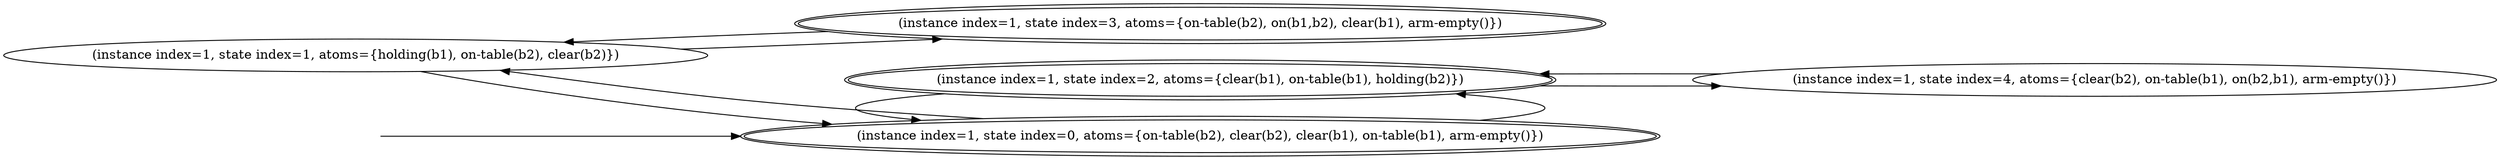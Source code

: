 digraph {
rankdir="LR"
s1[label="(instance index=1, state index=1, atoms={holding(b1), on-table(b2), clear(b2)})"]
s4[label="(instance index=1, state index=4, atoms={clear(b2), on-table(b1), on(b2,b1), arm-empty()})"]
s0[peripheries=2,label="(instance index=1, state index=0, atoms={on-table(b2), clear(b2), clear(b1), on-table(b1), arm-empty()})"]
s3[peripheries=2,label="(instance index=1, state index=3, atoms={on-table(b2), on(b1,b2), clear(b1), arm-empty()})"]
s2[peripheries=2,label="(instance index=1, state index=2, atoms={clear(b1), on-table(b1), holding(b2)})"]
Dangling [ label = "", style = invis ]
{ rank = same; Dangling }
Dangling -> s0
{ rank = same; s0}
{ rank = same; s0,s3,s2}
{
s1->s3
s1->s0
s4->s2
}
{
s0->s2
s0->s1
s3->s1
s2->s4
s2->s0
}
}
